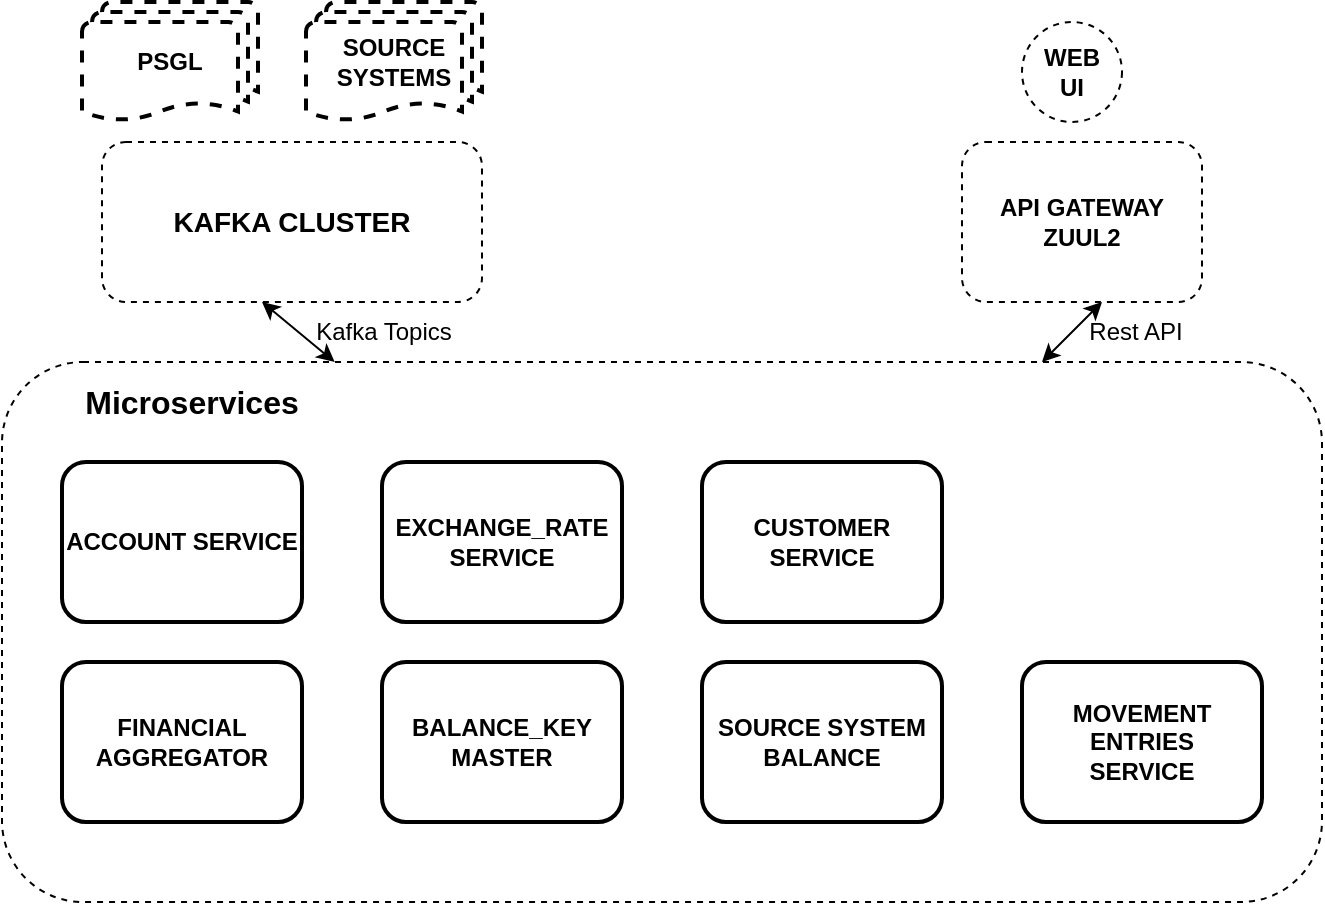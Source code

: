<mxfile pages="1" version="11.2.2" type="github"><diagram id="vtivi0a4cqGz-XkjB8cN" name="Page-1"><mxGraphModel dx="946" dy="568" grid="1" gridSize="10" guides="1" tooltips="1" connect="1" arrows="1" fold="1" page="1" pageScale="1" pageWidth="827" pageHeight="1169" math="0" shadow="0"><root><mxCell id="0"/><mxCell id="1" parent="0"/><mxCell id="q_hI32JW0z2Q12_HPcQ8-14" value="" style="rounded=1;whiteSpace=wrap;html=1;strokeWidth=1;dashed=1;" parent="1" vertex="1"><mxGeometry x="50" y="190" width="660" height="270" as="geometry"/></mxCell><mxCell id="q_hI32JW0z2Q12_HPcQ8-2" value="&lt;font style=&quot;font-size: 14px&quot;&gt;&lt;b&gt;KAFKA CLUSTER&lt;/b&gt;&lt;/font&gt;" style="rounded=1;whiteSpace=wrap;html=1;dashed=1;" parent="1" vertex="1"><mxGeometry x="100" y="80" width="190" height="80" as="geometry"/></mxCell><mxCell id="q_hI32JW0z2Q12_HPcQ8-3" value="&lt;b&gt;ACCOUNT SERVICE&lt;/b&gt;" style="rounded=1;whiteSpace=wrap;html=1;strokeWidth=2;" parent="1" vertex="1"><mxGeometry x="80" y="240" width="120" height="80" as="geometry"/></mxCell><mxCell id="q_hI32JW0z2Q12_HPcQ8-4" value="&lt;b&gt;EXCHANGE_RATE&lt;br&gt;SERVICE&lt;/b&gt;" style="rounded=1;whiteSpace=wrap;html=1;strokeWidth=2;" parent="1" vertex="1"><mxGeometry x="240" y="240" width="120" height="80" as="geometry"/></mxCell><mxCell id="q_hI32JW0z2Q12_HPcQ8-5" value="&lt;b&gt;API GATEWAY&lt;br&gt;ZUUL2&lt;br&gt;&lt;/b&gt;" style="rounded=1;whiteSpace=wrap;html=1;strokeWidth=1;dashed=1;" parent="1" vertex="1"><mxGeometry x="530" y="80" width="120" height="80" as="geometry"/></mxCell><mxCell id="q_hI32JW0z2Q12_HPcQ8-7" value="&lt;b&gt;PSGL&lt;/b&gt;" style="strokeWidth=2;html=1;shape=mxgraph.flowchart.multi-document;whiteSpace=wrap;dashed=1;" parent="1" vertex="1"><mxGeometry x="90" y="10" width="88" height="60" as="geometry"/></mxCell><mxCell id="q_hI32JW0z2Q12_HPcQ8-8" value="&lt;b&gt;SOURCE SYSTEMS&lt;/b&gt;" style="strokeWidth=2;html=1;shape=mxgraph.flowchart.multi-document;whiteSpace=wrap;dashed=1;" parent="1" vertex="1"><mxGeometry x="202" y="10" width="88" height="60" as="geometry"/></mxCell><mxCell id="q_hI32JW0z2Q12_HPcQ8-9" value="&lt;b&gt;CUSTOMER SERVICE&lt;/b&gt;" style="rounded=1;whiteSpace=wrap;html=1;strokeWidth=2;" parent="1" vertex="1"><mxGeometry x="400" y="240" width="120" height="80" as="geometry"/></mxCell><mxCell id="q_hI32JW0z2Q12_HPcQ8-10" value="&lt;b&gt;MOVEMENT ENTRIES&lt;br&gt;SERVICE&lt;/b&gt;" style="rounded=1;whiteSpace=wrap;html=1;strokeWidth=2;" parent="1" vertex="1"><mxGeometry x="560" y="340" width="120" height="80" as="geometry"/></mxCell><mxCell id="q_hI32JW0z2Q12_HPcQ8-11" value="&lt;b&gt;FINANCIAL AGGREGATOR&lt;/b&gt;" style="rounded=1;whiteSpace=wrap;html=1;strokeWidth=2;" parent="1" vertex="1"><mxGeometry x="80" y="340" width="120" height="80" as="geometry"/></mxCell><mxCell id="q_hI32JW0z2Q12_HPcQ8-12" value="&lt;b&gt;BALANCE_KEY MASTER&lt;/b&gt;" style="rounded=1;whiteSpace=wrap;html=1;strokeWidth=2;" parent="1" vertex="1"><mxGeometry x="240" y="340" width="120" height="80" as="geometry"/></mxCell><mxCell id="q_hI32JW0z2Q12_HPcQ8-13" value="&lt;b&gt;SOURCE SYSTEM BALANCE &lt;br&gt;&lt;/b&gt;" style="rounded=1;whiteSpace=wrap;html=1;strokeWidth=2;" parent="1" vertex="1"><mxGeometry x="400" y="340" width="120" height="80" as="geometry"/></mxCell><mxCell id="q_hI32JW0z2Q12_HPcQ8-15" value="&lt;b&gt;&lt;font style=&quot;font-size: 16px&quot;&gt;Microservices&lt;/font&gt;&lt;/b&gt;" style="text;html=1;strokeColor=none;fillColor=none;align=center;verticalAlign=middle;whiteSpace=wrap;rounded=0;dashed=1;" parent="1" vertex="1"><mxGeometry x="80" y="200" width="130" height="20" as="geometry"/></mxCell><mxCell id="q_hI32JW0z2Q12_HPcQ8-22" value="" style="endArrow=classic;startArrow=classic;html=1;" parent="1" source="q_hI32JW0z2Q12_HPcQ8-14" edge="1"><mxGeometry width="50" height="50" relative="1" as="geometry"><mxPoint x="140" y="200" as="sourcePoint"/><mxPoint x="180" y="160" as="targetPoint"/></mxGeometry></mxCell><mxCell id="q_hI32JW0z2Q12_HPcQ8-23" value="" style="endArrow=classic;startArrow=classic;html=1;" parent="1" edge="1"><mxGeometry width="50" height="50" relative="1" as="geometry"><mxPoint x="570" y="190" as="sourcePoint"/><mxPoint x="600" y="160" as="targetPoint"/></mxGeometry></mxCell><mxCell id="jLlbVH75H5TSlzr_rwQb-1" value="&lt;b&gt;WEB &lt;br&gt;UI&lt;/b&gt;" style="ellipse;whiteSpace=wrap;html=1;aspect=fixed;dashed=1;" vertex="1" parent="1"><mxGeometry x="560" y="20" width="50" height="50" as="geometry"/></mxCell><mxCell id="jLlbVH75H5TSlzr_rwQb-2" value="Kafka Topics" style="text;html=1;strokeColor=none;fillColor=none;align=center;verticalAlign=middle;whiteSpace=wrap;rounded=0;dashed=1;" vertex="1" parent="1"><mxGeometry x="201" y="165" width="80" height="20" as="geometry"/></mxCell><mxCell id="jLlbVH75H5TSlzr_rwQb-3" value="Rest API" style="text;html=1;strokeColor=none;fillColor=none;align=center;verticalAlign=middle;whiteSpace=wrap;rounded=0;dashed=1;" vertex="1" parent="1"><mxGeometry x="592" y="165" width="50" height="20" as="geometry"/></mxCell></root></mxGraphModel></diagram></mxfile>